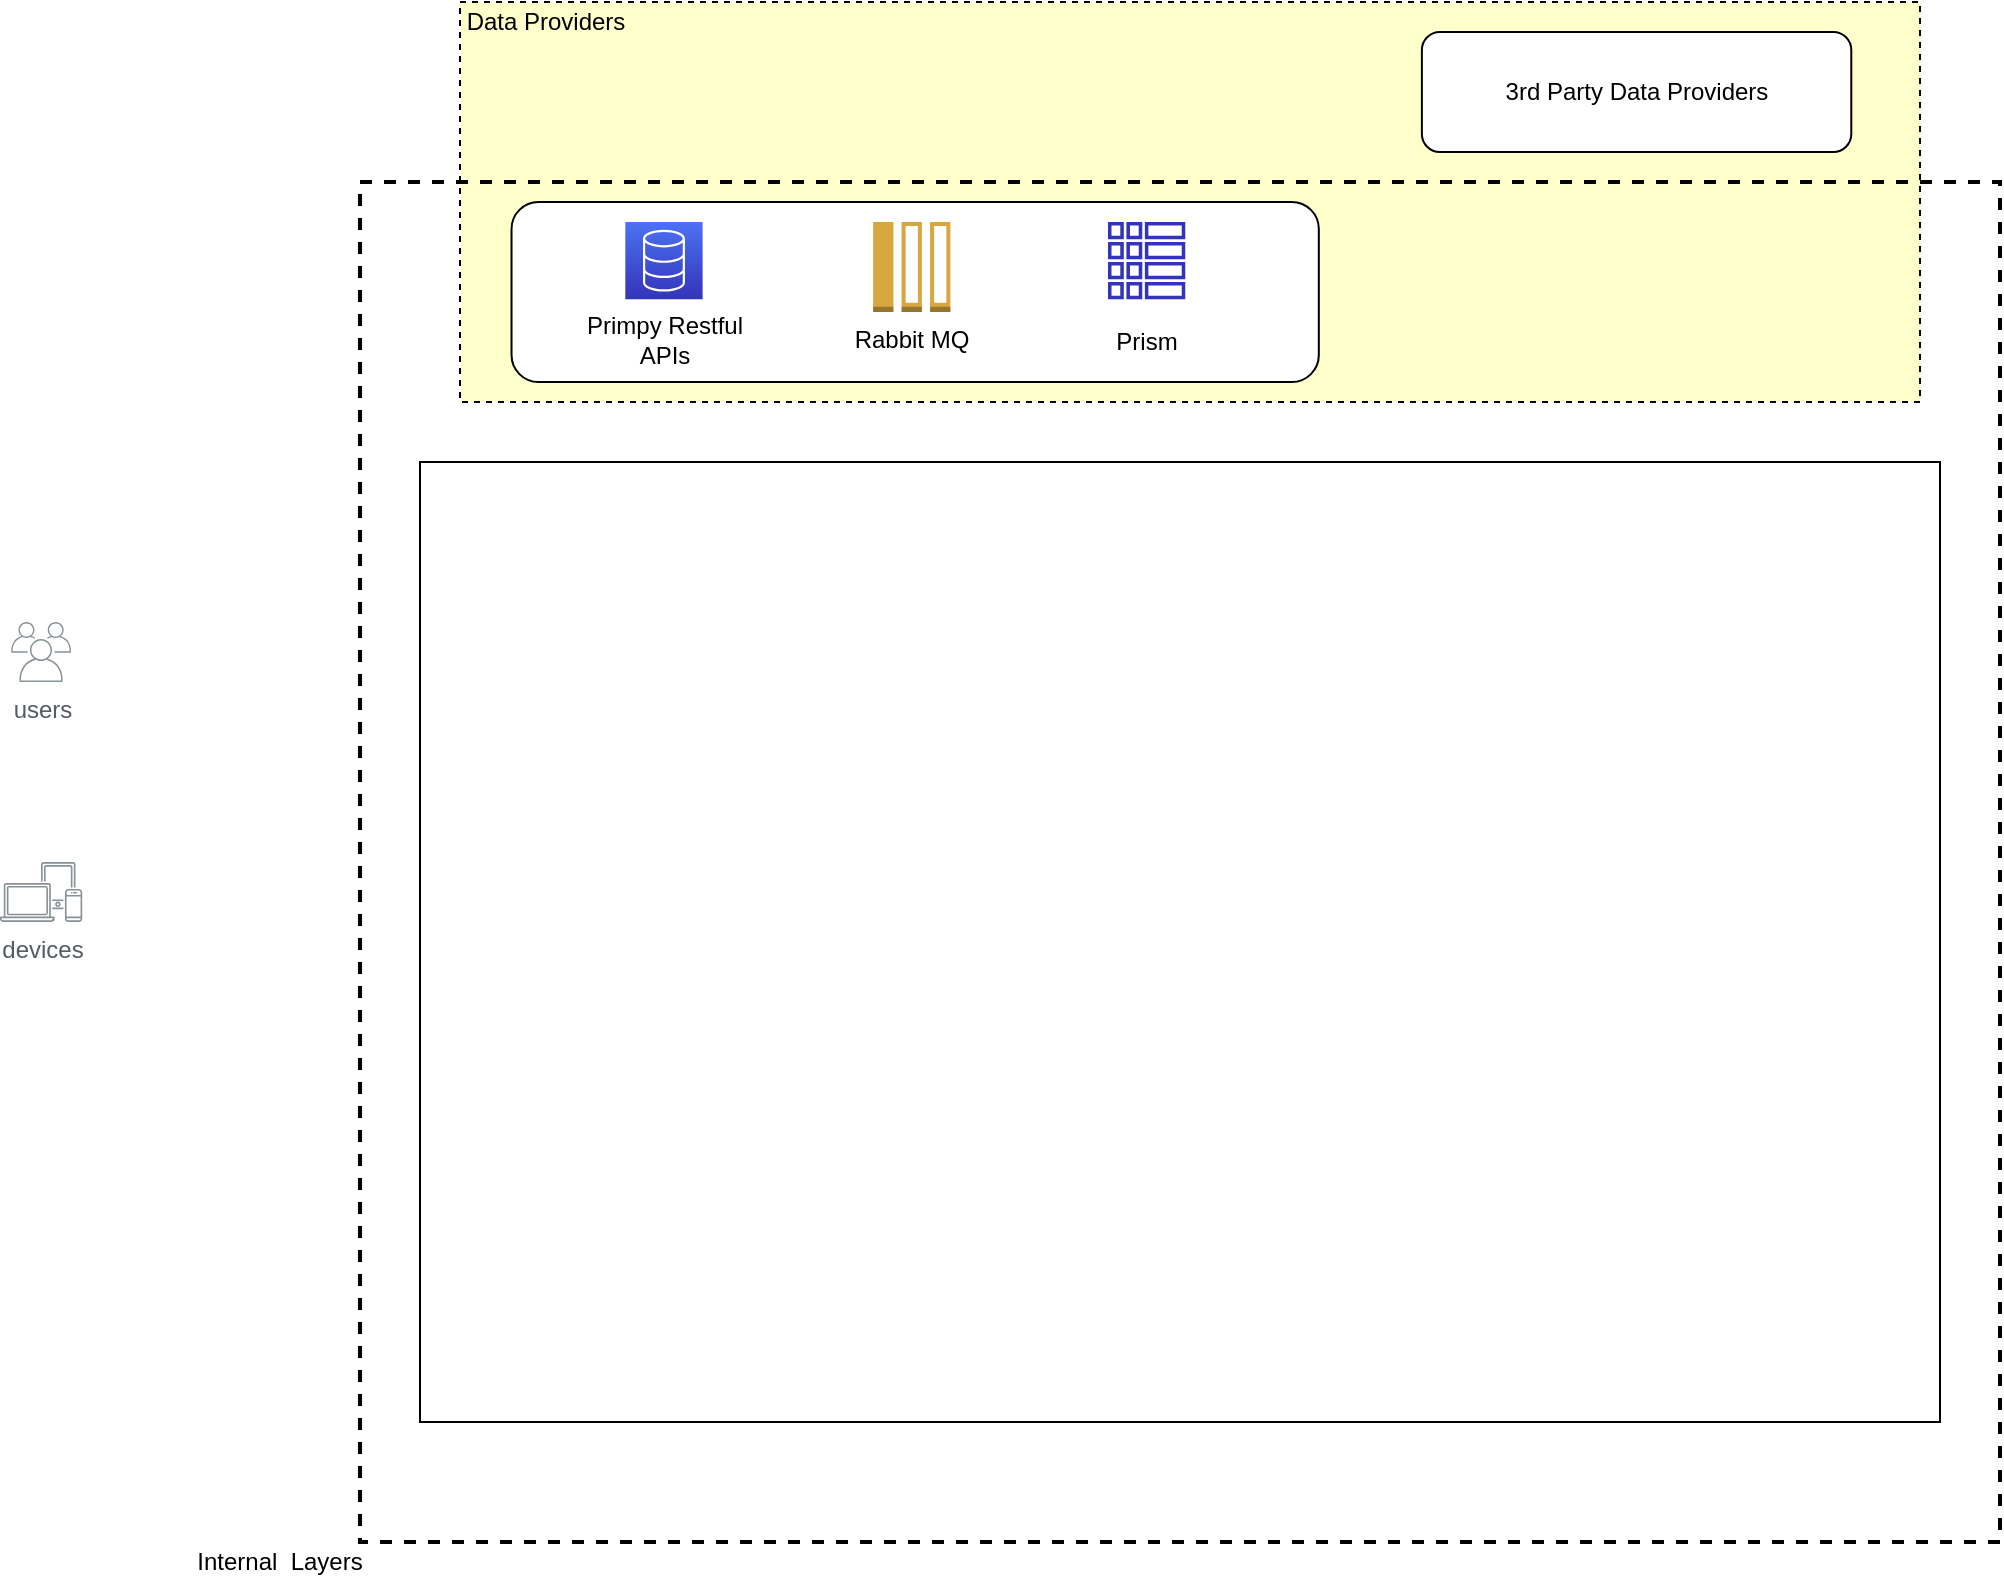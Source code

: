 <mxfile version="14.6.13" type="github">
  <diagram name="Page-1" id="5f0bae14-7c28-e335-631c-24af17079c00">
    <mxGraphModel dx="1447" dy="1071" grid="1" gridSize="10" guides="1" tooltips="1" connect="1" arrows="1" fold="1" page="1" pageScale="1" pageWidth="1100" pageHeight="850" background="#ffffff" math="0" shadow="0">
      <root>
        <mxCell id="0" />
        <mxCell id="1" parent="0" />
        <mxCell id="XYLWTB2hJHx9awdFAHo3-33" value="" style="group" vertex="1" connectable="0" parent="1">
          <mxGeometry x="270" y="20" width="730" height="200" as="geometry" />
        </mxCell>
        <mxCell id="XYLWTB2hJHx9awdFAHo3-29" value="" style="group" vertex="1" connectable="0" parent="XYLWTB2hJHx9awdFAHo3-33">
          <mxGeometry width="730" height="200" as="geometry" />
        </mxCell>
        <mxCell id="XYLWTB2hJHx9awdFAHo3-8" value="" style="rounded=0;whiteSpace=wrap;html=1;dashed=1;shadow=0;fillColor=#FFFFCC;" vertex="1" parent="XYLWTB2hJHx9awdFAHo3-29">
          <mxGeometry width="730" height="200" as="geometry" />
        </mxCell>
        <mxCell id="XYLWTB2hJHx9awdFAHo3-10" value="Data Providers" style="text;html=1;strokeColor=none;fillColor=none;align=center;verticalAlign=middle;whiteSpace=wrap;rounded=0;dashed=1;" vertex="1" parent="XYLWTB2hJHx9awdFAHo3-29">
          <mxGeometry width="85.882" height="20" as="geometry" />
        </mxCell>
        <mxCell id="XYLWTB2hJHx9awdFAHo3-6" value="3rd Party Data Providers" style="rounded=1;whiteSpace=wrap;html=1;" vertex="1" parent="XYLWTB2hJHx9awdFAHo3-33">
          <mxGeometry x="480.941" y="15" width="214.706" height="60" as="geometry" />
        </mxCell>
        <mxCell id="XYLWTB2hJHx9awdFAHo3-32" value="" style="group" vertex="1" connectable="0" parent="XYLWTB2hJHx9awdFAHo3-33">
          <mxGeometry x="25.765" y="100" width="403.647" height="90" as="geometry" />
        </mxCell>
        <mxCell id="XYLWTB2hJHx9awdFAHo3-5" value="" style="rounded=1;whiteSpace=wrap;html=1;" vertex="1" parent="XYLWTB2hJHx9awdFAHo3-32">
          <mxGeometry width="403.647" height="90" as="geometry" />
        </mxCell>
        <mxCell id="XYLWTB2hJHx9awdFAHo3-15" value="" style="group" vertex="1" connectable="0" parent="XYLWTB2hJHx9awdFAHo3-32">
          <mxGeometry x="25.765" y="10" width="100.912" height="69" as="geometry" />
        </mxCell>
        <mxCell id="XYLWTB2hJHx9awdFAHo3-13" value="" style="points=[[0,0,0],[0.25,0,0],[0.5,0,0],[0.75,0,0],[1,0,0],[0,1,0],[0.25,1,0],[0.5,1,0],[0.75,1,0],[1,1,0],[0,0.25,0],[0,0.5,0],[0,0.75,0],[1,0.25,0],[1,0.5,0],[1,0.75,0]];outlineConnect=0;fontColor=#232F3E;gradientColor=#4D72F3;gradientDirection=north;fillColor=#3334B9;strokeColor=#ffffff;dashed=0;verticalLabelPosition=bottom;verticalAlign=top;align=center;html=1;fontSize=12;fontStyle=0;aspect=fixed;shape=mxgraph.aws4.resourceIcon;resIcon=mxgraph.aws4.database;" vertex="1" parent="XYLWTB2hJHx9awdFAHo3-15">
          <mxGeometry x="31.132" width="38.647" height="38.647" as="geometry" />
        </mxCell>
        <mxCell id="XYLWTB2hJHx9awdFAHo3-14" value="Primpy Restful APIs" style="text;html=1;strokeColor=none;fillColor=none;align=center;verticalAlign=middle;whiteSpace=wrap;rounded=0;dashed=1;" vertex="1" parent="XYLWTB2hJHx9awdFAHo3-15">
          <mxGeometry y="49" width="100.912" height="20" as="geometry" />
        </mxCell>
        <mxCell id="XYLWTB2hJHx9awdFAHo3-17" value="" style="group" vertex="1" connectable="0" parent="XYLWTB2hJHx9awdFAHo3-32">
          <mxGeometry x="157.165" y="10" width="85.882" height="69" as="geometry" />
        </mxCell>
        <mxCell id="XYLWTB2hJHx9awdFAHo3-27" value="" style="group" vertex="1" connectable="0" parent="XYLWTB2hJHx9awdFAHo3-17">
          <mxGeometry width="85.882" height="69" as="geometry" />
        </mxCell>
        <mxCell id="XYLWTB2hJHx9awdFAHo3-11" value="" style="outlineConnect=0;dashed=0;verticalLabelPosition=bottom;verticalAlign=top;align=center;html=1;shape=mxgraph.aws3.message;fillColor=#D9A741;gradientColor=none;" vertex="1" parent="XYLWTB2hJHx9awdFAHo3-27">
          <mxGeometry x="23.618" width="38.647" height="45" as="geometry" />
        </mxCell>
        <mxCell id="XYLWTB2hJHx9awdFAHo3-16" value="Rabbit MQ" style="text;html=1;strokeColor=none;fillColor=none;align=center;verticalAlign=middle;whiteSpace=wrap;rounded=0;dashed=1;" vertex="1" parent="XYLWTB2hJHx9awdFAHo3-27">
          <mxGeometry y="49" width="85.882" height="20" as="geometry" />
        </mxCell>
        <mxCell id="XYLWTB2hJHx9awdFAHo3-26" value="" style="group" vertex="1" connectable="0" parent="XYLWTB2hJHx9awdFAHo3-32">
          <mxGeometry x="267.094" y="10" width="100.912" height="69.5" as="geometry" />
        </mxCell>
        <mxCell id="XYLWTB2hJHx9awdFAHo3-18" value="" style="outlineConnect=0;fontColor=#232F3E;gradientColor=none;fillColor=#3334B9;strokeColor=none;dashed=0;verticalLabelPosition=bottom;verticalAlign=top;align=center;html=1;fontSize=12;fontStyle=0;aspect=fixed;pointerEvents=1;shape=mxgraph.aws4.global_secondary_index;" vertex="1" parent="XYLWTB2hJHx9awdFAHo3-26">
          <mxGeometry x="31.132" width="38.647" height="38.647" as="geometry" />
        </mxCell>
        <mxCell id="XYLWTB2hJHx9awdFAHo3-25" value="Prism" style="text;html=1;strokeColor=none;fillColor=none;align=center;verticalAlign=middle;whiteSpace=wrap;rounded=0;dashed=1;" vertex="1" parent="XYLWTB2hJHx9awdFAHo3-26">
          <mxGeometry y="49.5" width="100.912" height="20" as="geometry" />
        </mxCell>
        <mxCell id="XYLWTB2hJHx9awdFAHo3-7" value="" style="rounded=0;whiteSpace=wrap;html=1;dashed=1;fillColor=none;strokeWidth=2;" vertex="1" parent="1">
          <mxGeometry x="220" y="110" width="820" height="680" as="geometry" />
        </mxCell>
        <mxCell id="XYLWTB2hJHx9awdFAHo3-1" value="users" style="outlineConnect=0;gradientColor=none;fontColor=#545B64;strokeColor=none;fillColor=#879196;dashed=0;verticalLabelPosition=bottom;verticalAlign=top;align=center;html=1;fontSize=12;fontStyle=0;aspect=fixed;shape=mxgraph.aws4.illustration_users;pointerEvents=1" vertex="1" parent="1">
          <mxGeometry x="45.55" y="330" width="30" height="30" as="geometry" />
        </mxCell>
        <mxCell id="XYLWTB2hJHx9awdFAHo3-2" value="devices" style="outlineConnect=0;gradientColor=none;fontColor=#545B64;strokeColor=none;fillColor=#879196;dashed=0;verticalLabelPosition=bottom;verticalAlign=top;align=center;html=1;fontSize=12;fontStyle=0;aspect=fixed;shape=mxgraph.aws4.illustration_devices;pointerEvents=1" vertex="1" parent="1">
          <mxGeometry x="40" y="450" width="41.1" height="30" as="geometry" />
        </mxCell>
        <mxCell id="XYLWTB2hJHx9awdFAHo3-4" value="" style="rounded=0;whiteSpace=wrap;html=1;" vertex="1" parent="1">
          <mxGeometry x="250" y="250" width="760" height="480" as="geometry" />
        </mxCell>
        <mxCell id="XYLWTB2hJHx9awdFAHo3-9" value="Internal&amp;nbsp; Layers" style="text;html=1;strokeColor=none;fillColor=none;align=center;verticalAlign=middle;whiteSpace=wrap;rounded=0;dashed=1;" vertex="1" parent="1">
          <mxGeometry x="130" y="790" width="100" height="20" as="geometry" />
        </mxCell>
      </root>
    </mxGraphModel>
  </diagram>
</mxfile>

